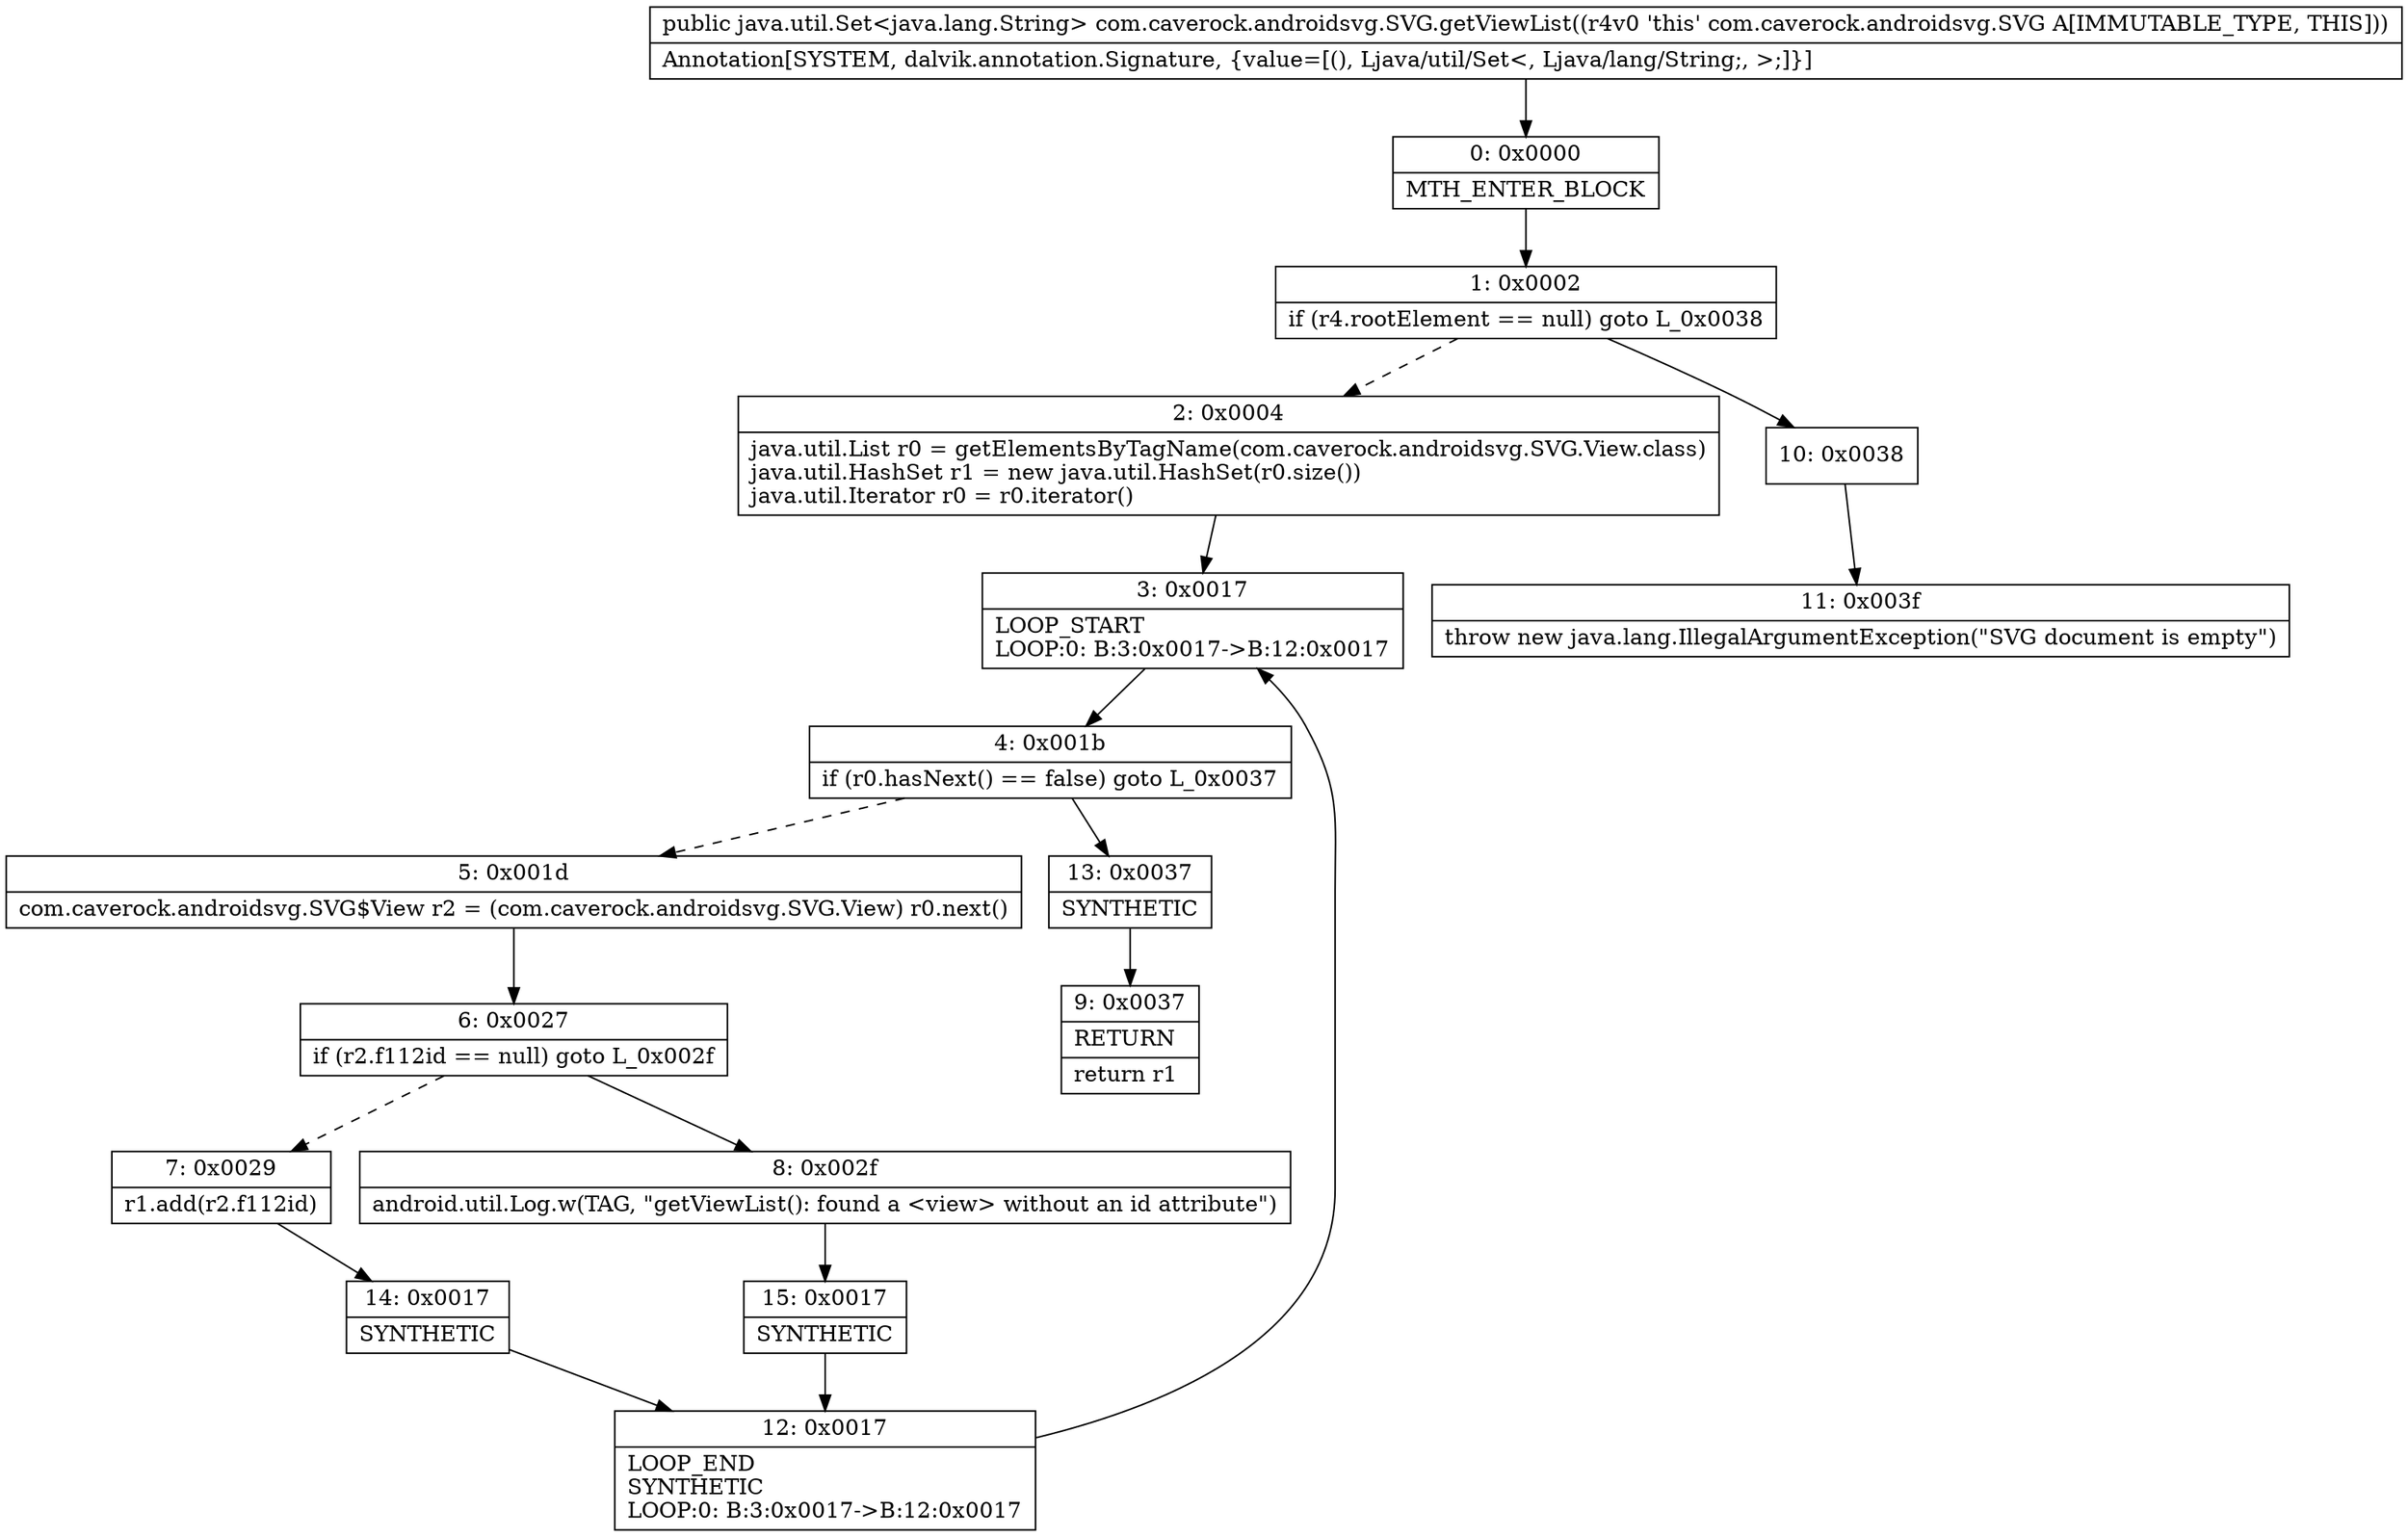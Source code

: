 digraph "CFG forcom.caverock.androidsvg.SVG.getViewList()Ljava\/util\/Set;" {
Node_0 [shape=record,label="{0\:\ 0x0000|MTH_ENTER_BLOCK\l}"];
Node_1 [shape=record,label="{1\:\ 0x0002|if (r4.rootElement == null) goto L_0x0038\l}"];
Node_2 [shape=record,label="{2\:\ 0x0004|java.util.List r0 = getElementsByTagName(com.caverock.androidsvg.SVG.View.class)\ljava.util.HashSet r1 = new java.util.HashSet(r0.size())\ljava.util.Iterator r0 = r0.iterator()\l}"];
Node_3 [shape=record,label="{3\:\ 0x0017|LOOP_START\lLOOP:0: B:3:0x0017\-\>B:12:0x0017\l}"];
Node_4 [shape=record,label="{4\:\ 0x001b|if (r0.hasNext() == false) goto L_0x0037\l}"];
Node_5 [shape=record,label="{5\:\ 0x001d|com.caverock.androidsvg.SVG$View r2 = (com.caverock.androidsvg.SVG.View) r0.next()\l}"];
Node_6 [shape=record,label="{6\:\ 0x0027|if (r2.f112id == null) goto L_0x002f\l}"];
Node_7 [shape=record,label="{7\:\ 0x0029|r1.add(r2.f112id)\l}"];
Node_8 [shape=record,label="{8\:\ 0x002f|android.util.Log.w(TAG, \"getViewList(): found a \<view\> without an id attribute\")\l}"];
Node_9 [shape=record,label="{9\:\ 0x0037|RETURN\l|return r1\l}"];
Node_10 [shape=record,label="{10\:\ 0x0038}"];
Node_11 [shape=record,label="{11\:\ 0x003f|throw new java.lang.IllegalArgumentException(\"SVG document is empty\")\l}"];
Node_12 [shape=record,label="{12\:\ 0x0017|LOOP_END\lSYNTHETIC\lLOOP:0: B:3:0x0017\-\>B:12:0x0017\l}"];
Node_13 [shape=record,label="{13\:\ 0x0037|SYNTHETIC\l}"];
Node_14 [shape=record,label="{14\:\ 0x0017|SYNTHETIC\l}"];
Node_15 [shape=record,label="{15\:\ 0x0017|SYNTHETIC\l}"];
MethodNode[shape=record,label="{public java.util.Set\<java.lang.String\> com.caverock.androidsvg.SVG.getViewList((r4v0 'this' com.caverock.androidsvg.SVG A[IMMUTABLE_TYPE, THIS]))  | Annotation[SYSTEM, dalvik.annotation.Signature, \{value=[(), Ljava\/util\/Set\<, Ljava\/lang\/String;, \>;]\}]\l}"];
MethodNode -> Node_0;
Node_0 -> Node_1;
Node_1 -> Node_2[style=dashed];
Node_1 -> Node_10;
Node_2 -> Node_3;
Node_3 -> Node_4;
Node_4 -> Node_5[style=dashed];
Node_4 -> Node_13;
Node_5 -> Node_6;
Node_6 -> Node_7[style=dashed];
Node_6 -> Node_8;
Node_7 -> Node_14;
Node_8 -> Node_15;
Node_10 -> Node_11;
Node_12 -> Node_3;
Node_13 -> Node_9;
Node_14 -> Node_12;
Node_15 -> Node_12;
}

